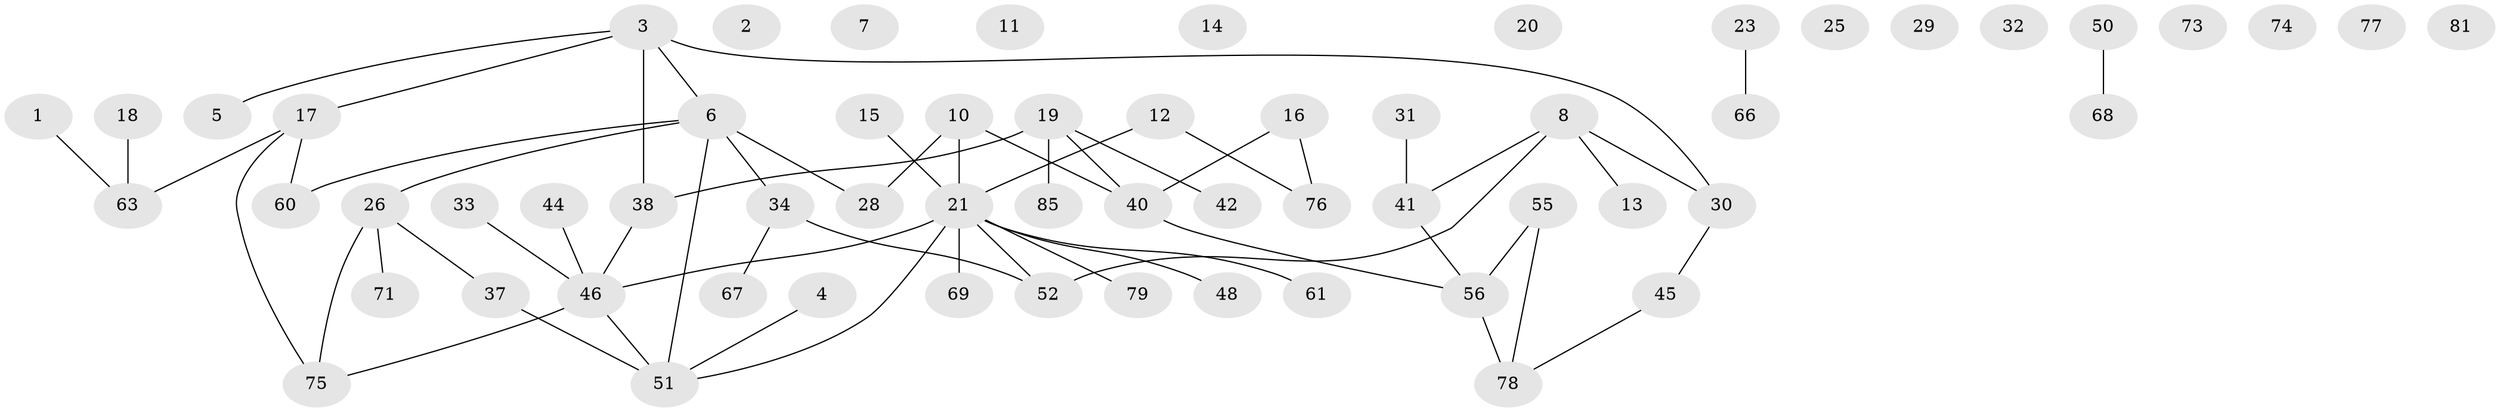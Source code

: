 // original degree distribution, {1: 0.28888888888888886, 0: 0.12222222222222222, 4: 0.08888888888888889, 3: 0.2222222222222222, 2: 0.23333333333333334, 5: 0.03333333333333333, 7: 0.011111111111111112}
// Generated by graph-tools (version 1.1) at 2025/41/03/06/25 10:41:19]
// undirected, 61 vertices, 60 edges
graph export_dot {
graph [start="1"]
  node [color=gray90,style=filled];
  1;
  2;
  3 [super="+88"];
  4;
  5;
  6 [super="+47"];
  7;
  8 [super="+9"];
  10 [super="+22"];
  11;
  12 [super="+58"];
  13;
  14;
  15 [super="+84"];
  16 [super="+27"];
  17 [super="+39"];
  18 [super="+36"];
  19 [super="+80"];
  20;
  21 [super="+24"];
  23;
  25;
  26 [super="+90"];
  28;
  29 [super="+35"];
  30 [super="+59"];
  31 [super="+57"];
  32;
  33 [super="+86"];
  34 [super="+49"];
  37;
  38;
  40;
  41 [super="+43"];
  42;
  44;
  45 [super="+72"];
  46 [super="+54"];
  48 [super="+65"];
  50;
  51 [super="+70"];
  52 [super="+53"];
  55 [super="+62"];
  56 [super="+87"];
  60 [super="+64"];
  61 [super="+89"];
  63 [super="+82"];
  66;
  67;
  68;
  69 [super="+83"];
  71;
  73;
  74;
  75;
  76;
  77;
  78;
  79;
  81;
  85;
  1 -- 63;
  3 -- 38;
  3 -- 6;
  3 -- 30;
  3 -- 17;
  3 -- 5;
  4 -- 51;
  6 -- 34;
  6 -- 51;
  6 -- 28;
  6 -- 26;
  6 -- 60;
  8 -- 52;
  8 -- 41;
  8 -- 13;
  8 -- 30;
  10 -- 28;
  10 -- 40;
  10 -- 21;
  12 -- 76;
  12 -- 21;
  15 -- 21;
  16 -- 40;
  16 -- 76;
  17 -- 75;
  17 -- 60;
  17 -- 63;
  18 -- 63;
  19 -- 38 [weight=2];
  19 -- 40;
  19 -- 42;
  19 -- 85;
  21 -- 52;
  21 -- 79;
  21 -- 69;
  21 -- 48;
  21 -- 51;
  21 -- 61;
  21 -- 46;
  23 -- 66;
  26 -- 71;
  26 -- 75;
  26 -- 37;
  30 -- 45;
  31 -- 41;
  33 -- 46;
  34 -- 67;
  34 -- 52;
  37 -- 51;
  38 -- 46;
  40 -- 56;
  41 -- 56;
  44 -- 46;
  45 -- 78;
  46 -- 51;
  46 -- 75;
  50 -- 68;
  55 -- 78;
  55 -- 56;
  56 -- 78 [weight=2];
}
